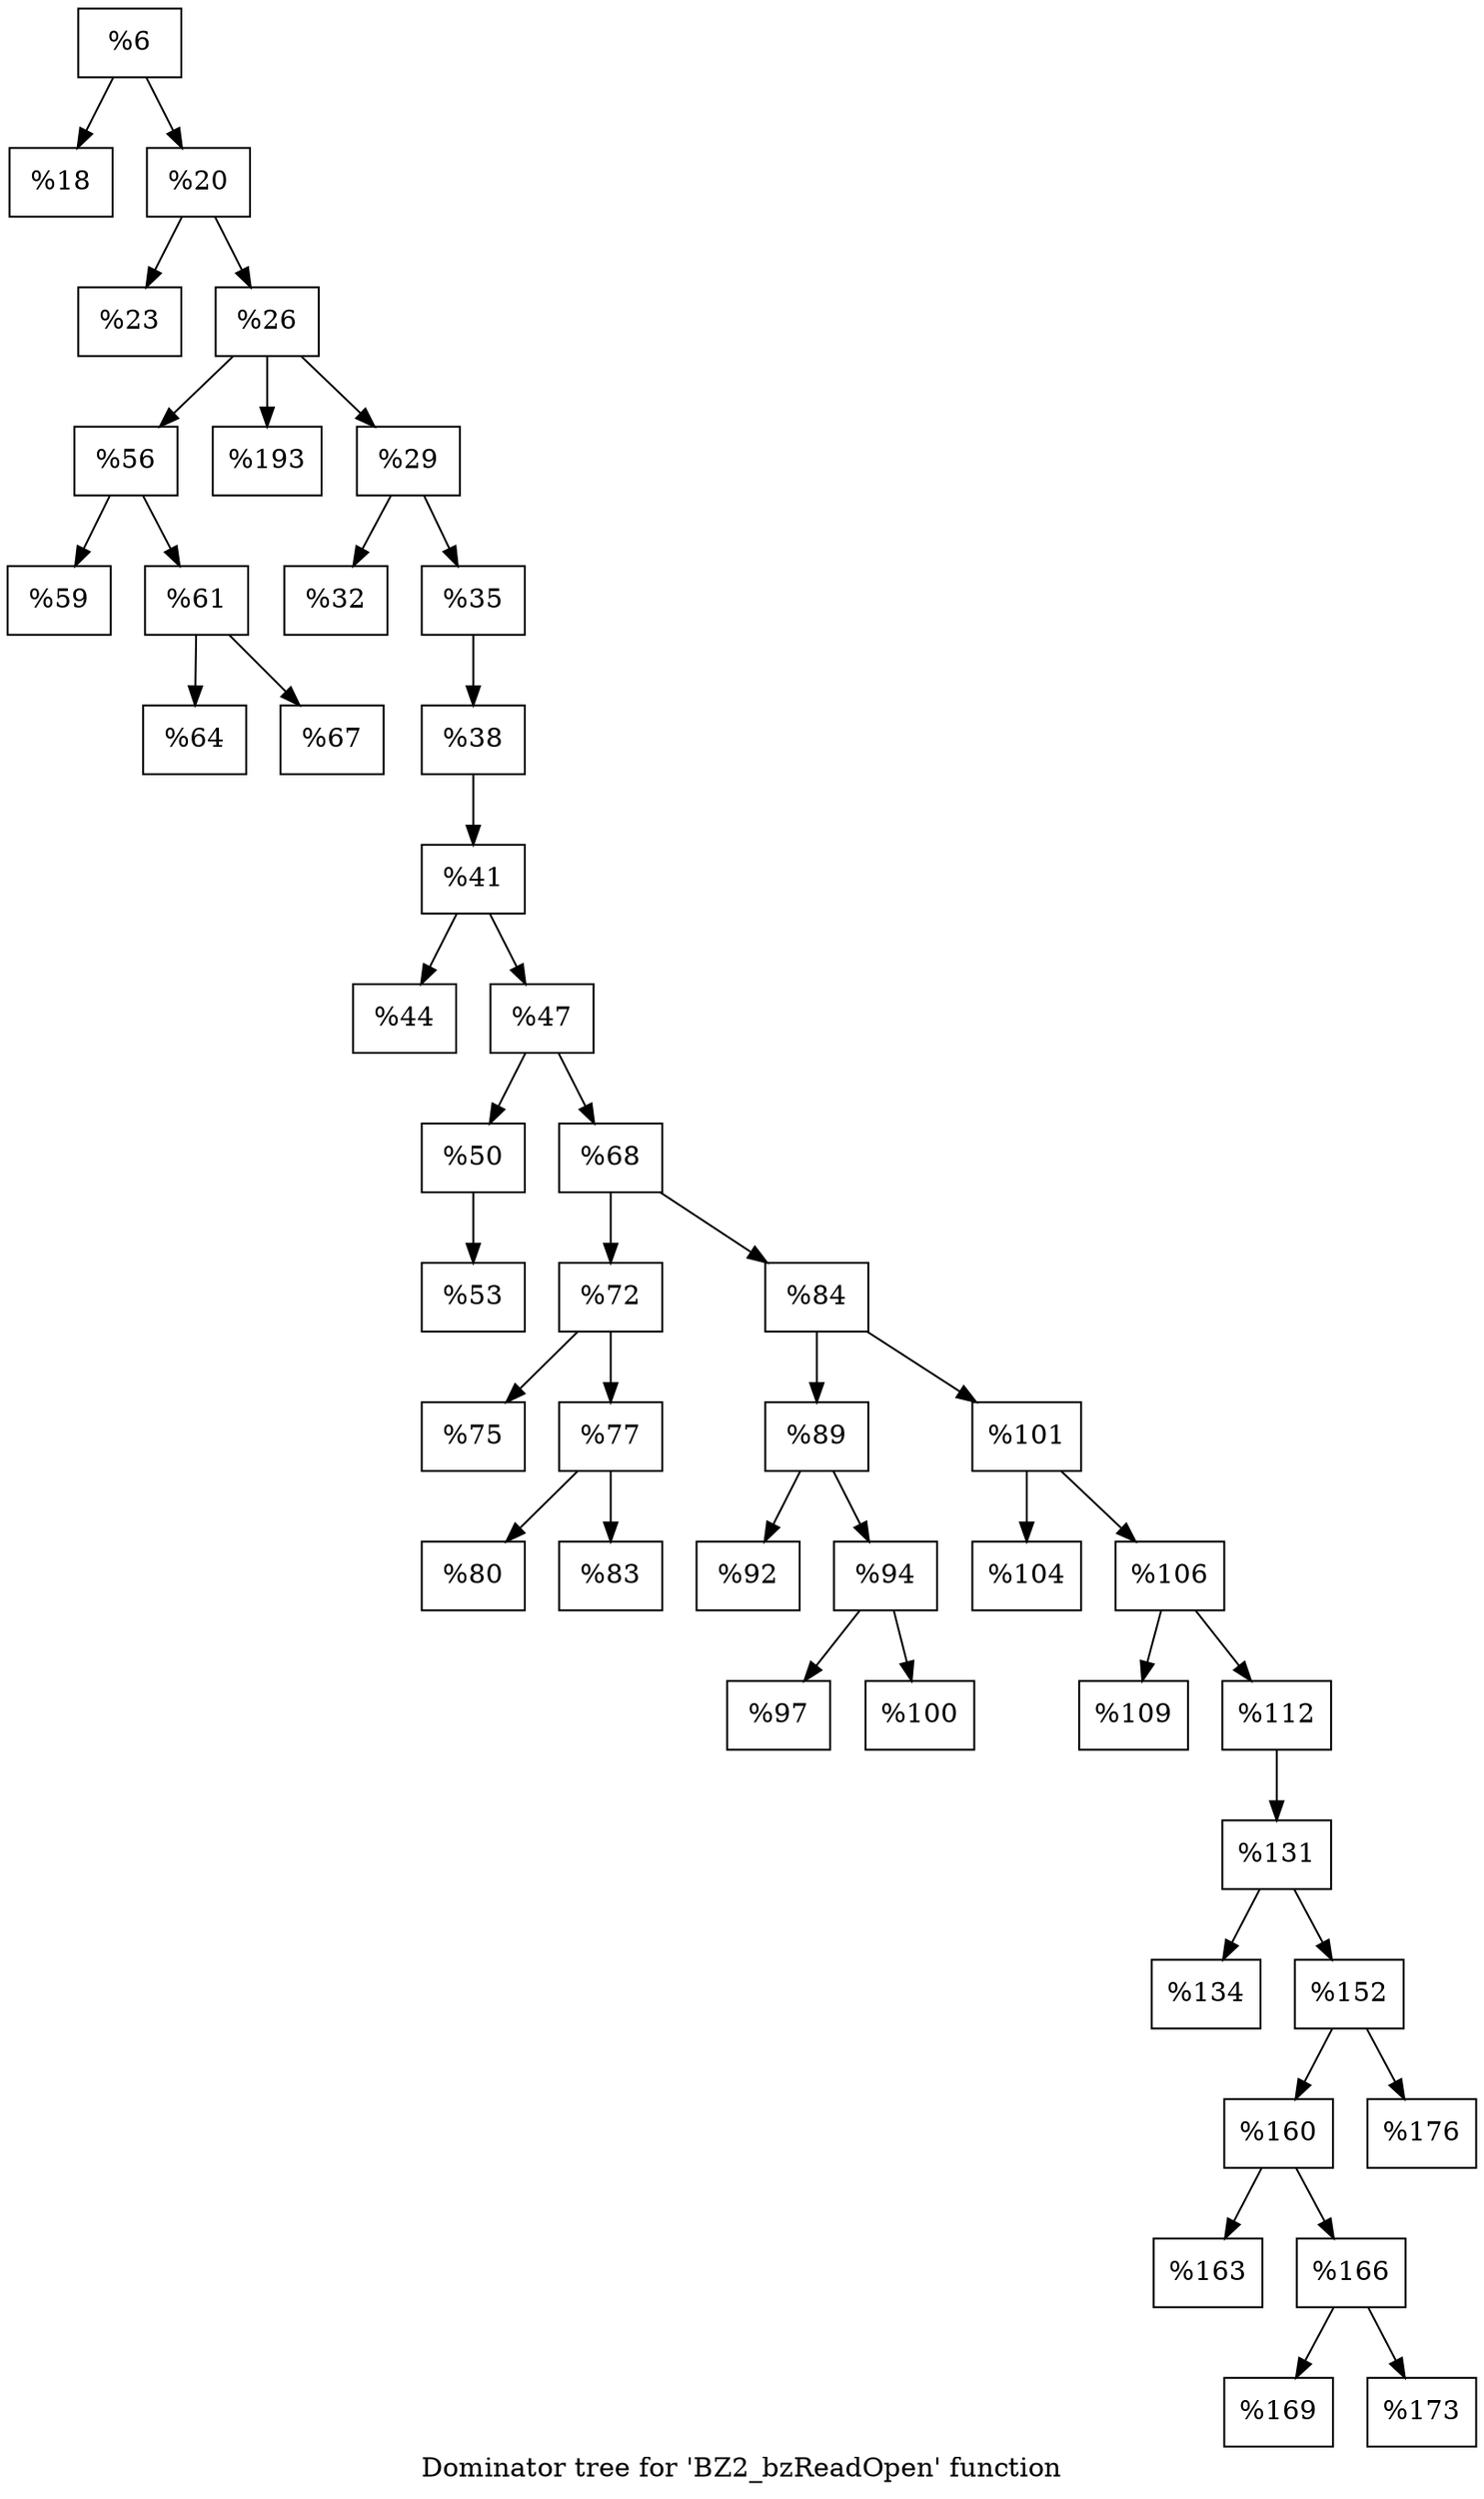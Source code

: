 digraph "Dominator tree for 'BZ2_bzReadOpen' function" {
	label="Dominator tree for 'BZ2_bzReadOpen' function";

	Node0x221ec90 [shape=record,label="{%6}"];
	Node0x221ec90 -> Node0x21621b0;
	Node0x221ec90 -> Node0x22057b0;
	Node0x21621b0 [shape=record,label="{%18}"];
	Node0x22057b0 [shape=record,label="{%20}"];
	Node0x22057b0 -> Node0x1fad070;
	Node0x22057b0 -> Node0x1fb7470;
	Node0x1fad070 [shape=record,label="{%23}"];
	Node0x1fb7470 [shape=record,label="{%26}"];
	Node0x1fb7470 -> Node0x20c4b30;
	Node0x1fb7470 -> Node0x2071470;
	Node0x1fb7470 -> Node0x2161cf0;
	Node0x20c4b30 [shape=record,label="{%56}"];
	Node0x20c4b30 -> Node0x20bdfb0;
	Node0x20c4b30 -> Node0x2206b50;
	Node0x20bdfb0 [shape=record,label="{%59}"];
	Node0x2206b50 [shape=record,label="{%61}"];
	Node0x2206b50 -> Node0x20daf70;
	Node0x2206b50 -> Node0x211fef0;
	Node0x20daf70 [shape=record,label="{%64}"];
	Node0x211fef0 [shape=record,label="{%67}"];
	Node0x2071470 [shape=record,label="{%193}"];
	Node0x2161cf0 [shape=record,label="{%29}"];
	Node0x2161cf0 -> Node0x214d2b0;
	Node0x2161cf0 -> Node0x2160050;
	Node0x214d2b0 [shape=record,label="{%32}"];
	Node0x2160050 [shape=record,label="{%35}"];
	Node0x2160050 -> Node0x20d5080;
	Node0x20d5080 [shape=record,label="{%38}"];
	Node0x20d5080 -> Node0x218a730;
	Node0x218a730 [shape=record,label="{%41}"];
	Node0x218a730 -> Node0x2174a90;
	Node0x218a730 -> Node0x217d6f0;
	Node0x2174a90 [shape=record,label="{%44}"];
	Node0x217d6f0 [shape=record,label="{%47}"];
	Node0x217d6f0 -> Node0x1f92130;
	Node0x217d6f0 -> Node0x2142300;
	Node0x1f92130 [shape=record,label="{%50}"];
	Node0x1f92130 -> Node0x1edb5e0;
	Node0x1edb5e0 [shape=record,label="{%53}"];
	Node0x2142300 [shape=record,label="{%68}"];
	Node0x2142300 -> Node0x2218c00;
	Node0x2142300 -> Node0x22291e0;
	Node0x2218c00 [shape=record,label="{%72}"];
	Node0x2218c00 -> Node0x2198170;
	Node0x2218c00 -> Node0x2192c70;
	Node0x2198170 [shape=record,label="{%75}"];
	Node0x2192c70 [shape=record,label="{%77}"];
	Node0x2192c70 -> Node0x1f2fe30;
	Node0x2192c70 -> Node0x218e260;
	Node0x1f2fe30 [shape=record,label="{%80}"];
	Node0x218e260 [shape=record,label="{%83}"];
	Node0x22291e0 [shape=record,label="{%84}"];
	Node0x22291e0 -> Node0x218b2c0;
	Node0x22291e0 -> Node0x1ef0640;
	Node0x218b2c0 [shape=record,label="{%89}"];
	Node0x218b2c0 -> Node0x2137d30;
	Node0x218b2c0 -> Node0x1f2f320;
	Node0x2137d30 [shape=record,label="{%92}"];
	Node0x1f2f320 [shape=record,label="{%94}"];
	Node0x1f2f320 -> Node0x217d0c0;
	Node0x1f2f320 -> Node0x2184c70;
	Node0x217d0c0 [shape=record,label="{%97}"];
	Node0x2184c70 [shape=record,label="{%100}"];
	Node0x1ef0640 [shape=record,label="{%101}"];
	Node0x1ef0640 -> Node0x210f750;
	Node0x1ef0640 -> Node0x1ef8360;
	Node0x210f750 [shape=record,label="{%104}"];
	Node0x1ef8360 [shape=record,label="{%106}"];
	Node0x1ef8360 -> Node0x2149680;
	Node0x1ef8360 -> Node0x2156790;
	Node0x2149680 [shape=record,label="{%109}"];
	Node0x2156790 [shape=record,label="{%112}"];
	Node0x2156790 -> Node0x22029f0;
	Node0x22029f0 [shape=record,label="{%131}"];
	Node0x22029f0 -> Node0x2183870;
	Node0x22029f0 -> Node0x20e6e20;
	Node0x2183870 [shape=record,label="{%134}"];
	Node0x20e6e20 [shape=record,label="{%152}"];
	Node0x20e6e20 -> Node0x216eb20;
	Node0x20e6e20 -> Node0x220b140;
	Node0x216eb20 [shape=record,label="{%160}"];
	Node0x216eb20 -> Node0x2166810;
	Node0x216eb20 -> Node0x1f2ed00;
	Node0x2166810 [shape=record,label="{%163}"];
	Node0x1f2ed00 [shape=record,label="{%166}"];
	Node0x1f2ed00 -> Node0x2128fc0;
	Node0x1f2ed00 -> Node0x218fd00;
	Node0x2128fc0 [shape=record,label="{%169}"];
	Node0x218fd00 [shape=record,label="{%173}"];
	Node0x220b140 [shape=record,label="{%176}"];
}
